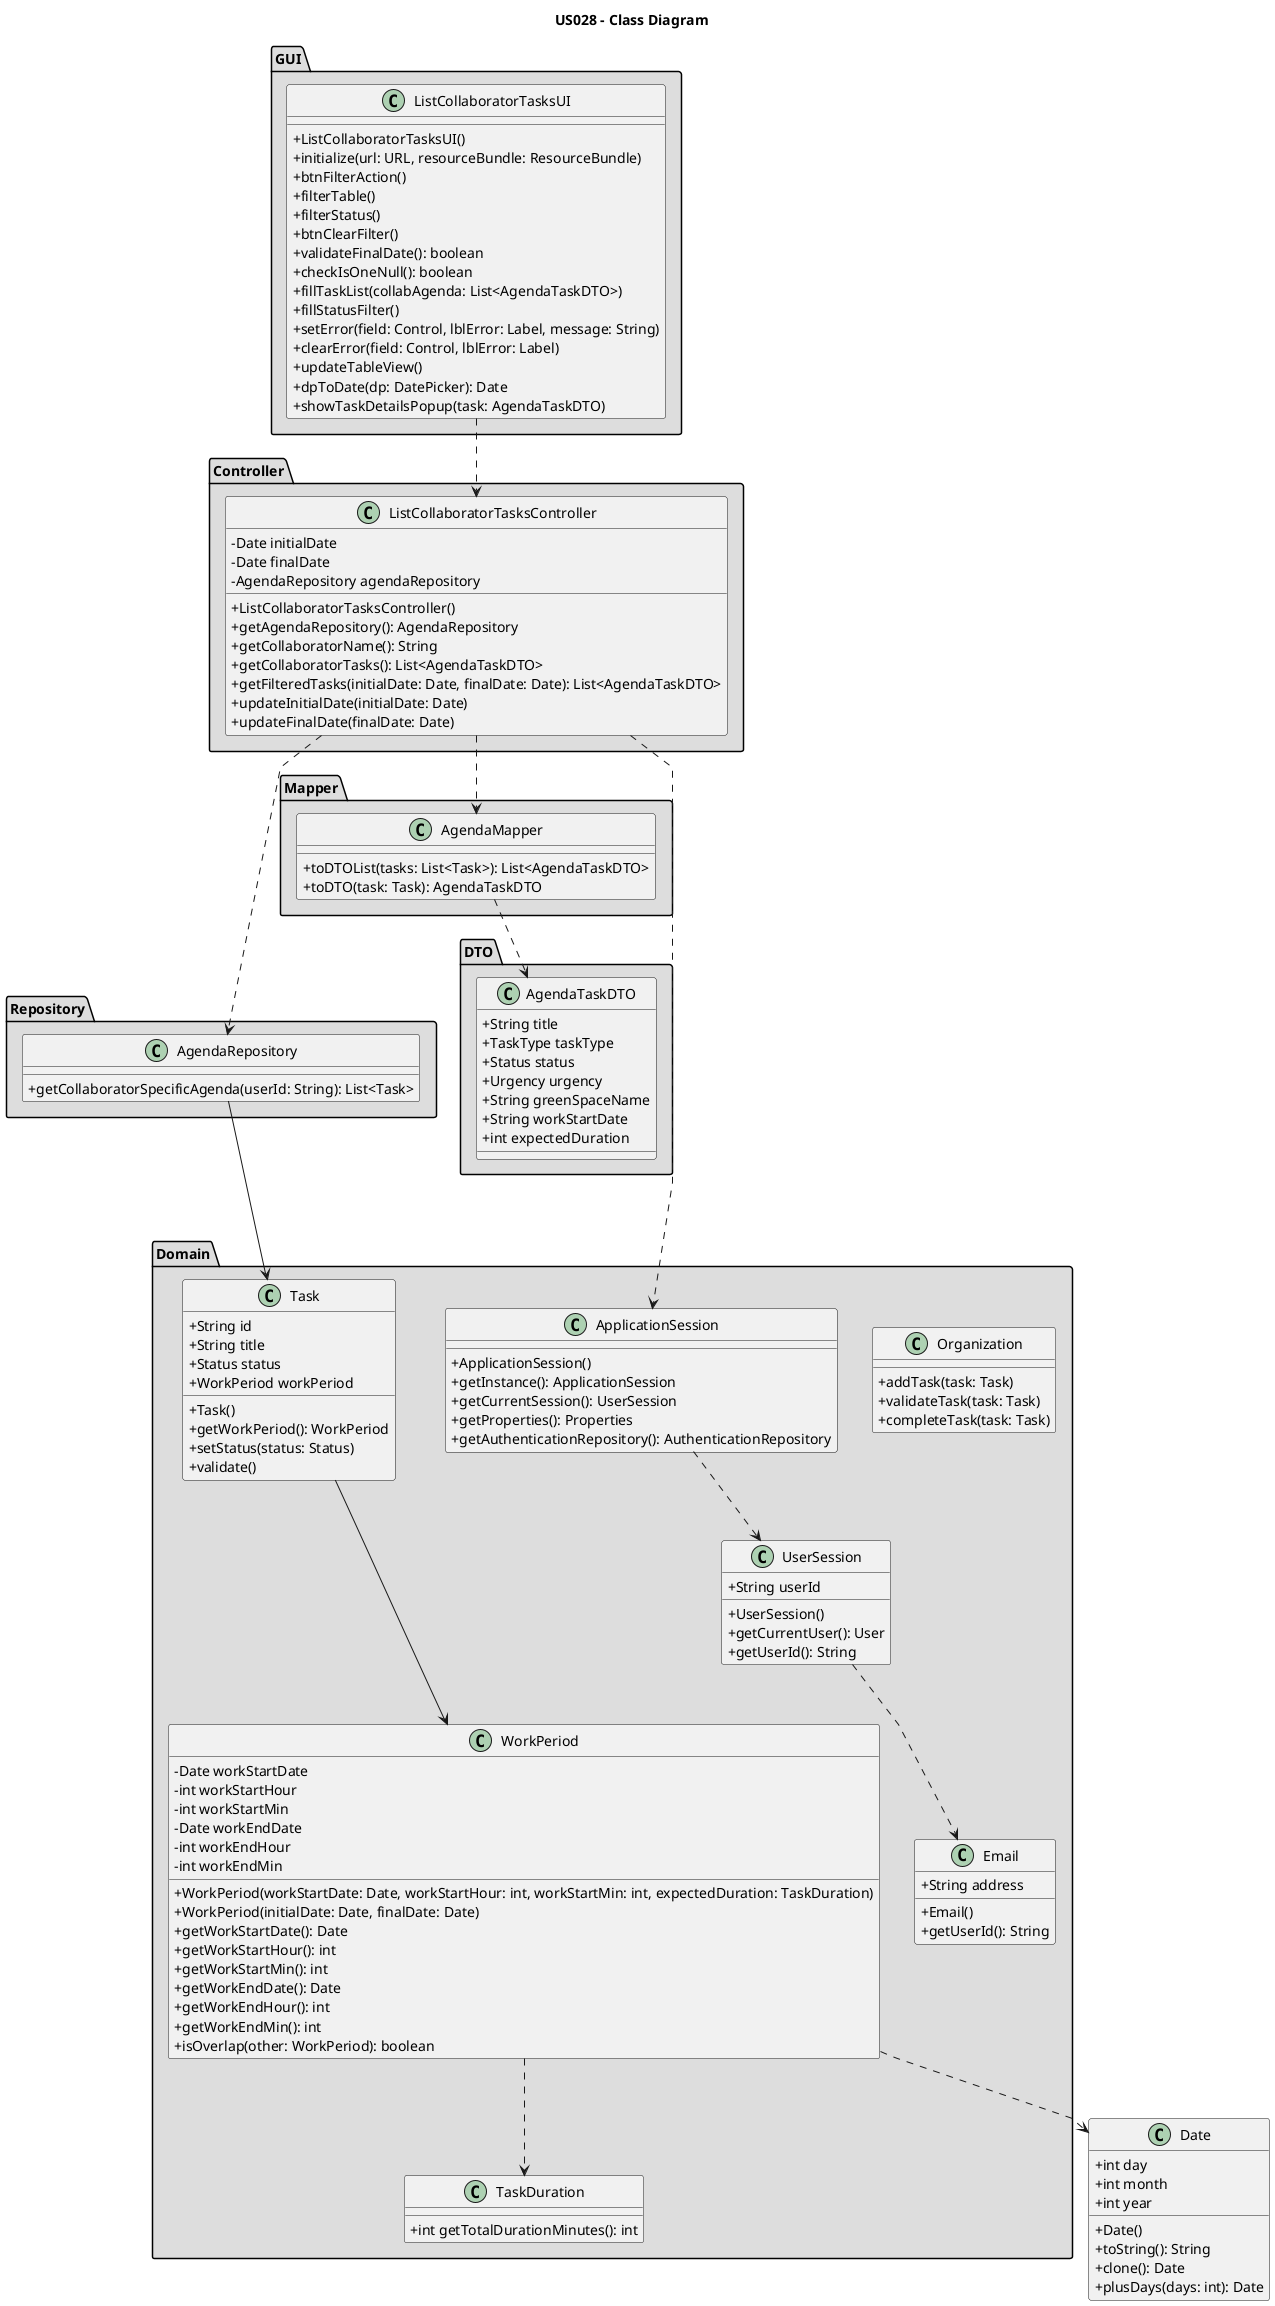 @startuml
'skinparam monochrome true
skinparam packageStyle rectangle
skinparam shadowing false
skinparam linetype polyline

skinparam classAttributeIconSize 0

title US028 - Class Diagram

package GUI <<Folder>> #DDDDDD {
    class ListCollaboratorTasksUI {
        + ListCollaboratorTasksUI()
        + initialize(url: URL, resourceBundle: ResourceBundle)
        + btnFilterAction()
        + filterTable()
        + filterStatus()
        + btnClearFilter()
        + validateFinalDate(): boolean
        + checkIsOneNull(): boolean
        + fillTaskList(collabAgenda: List<AgendaTaskDTO>)
        + fillStatusFilter()
        + setError(field: Control, lblError: Label, message: String)
        + clearError(field: Control, lblError: Label)
        + updateTableView()
        + dpToDate(dp: DatePicker): Date
        + showTaskDetailsPopup(task: AgendaTaskDTO)
    }
}

package Controller <<Folder>> #DDDDDD {
    class ListCollaboratorTasksController {
        - Date initialDate
        - Date finalDate
        - AgendaRepository agendaRepository
        + ListCollaboratorTasksController()
        + getAgendaRepository(): AgendaRepository
        + getCollaboratorName(): String
        + getCollaboratorTasks(): List<AgendaTaskDTO>
        + getFilteredTasks(initialDate: Date, finalDate: Date): List<AgendaTaskDTO>
        + updateInitialDate(initialDate: Date)
        + updateFinalDate(finalDate: Date)
    }
}

package Repository <<Folder>> #DDDDDD {
    class AgendaRepository {
        + getCollaboratorSpecificAgenda(userId: String): List<Task>
    }
}

package Mapper <<Folder>> #DDDDDD {
    class AgendaMapper {
        + toDTOList(tasks: List<Task>): List<AgendaTaskDTO>
        + toDTO(task: Task): AgendaTaskDTO
    }
}

package DTO <<Folder>> #DDDDDD {
    class AgendaTaskDTO {
        + String title
        + TaskType taskType
        + Status status
        + Urgency urgency
        + String greenSpaceName
        + String workStartDate
        + int expectedDuration
    }
}

package Domain <<Folder>> #DDDDDD {
    class Organization {
        + addTask(task: Task)
        + validateTask(task: Task)
        + completeTask(task: Task)
    }

    class Task {
        + String id
        + String title
        + Status status
        + WorkPeriod workPeriod
        + Task()
        + getWorkPeriod(): WorkPeriod
        + setStatus(status: Status)
        + validate()
    }

    class WorkPeriod {
        - Date workStartDate
        - int workStartHour
        - int workStartMin
        - Date workEndDate
        - int workEndHour
        - int workEndMin
        + WorkPeriod(workStartDate: Date, workStartHour: int, workStartMin: int, expectedDuration: TaskDuration)
        + WorkPeriod(initialDate: Date, finalDate: Date)
        + getWorkStartDate(): Date
        + getWorkStartHour(): int
        + getWorkStartMin(): int
        + getWorkEndDate(): Date
        + getWorkEndHour(): int
        + getWorkEndMin(): int
        + isOverlap(other: WorkPeriod): boolean
    }

    class TaskDuration {
        + int getTotalDurationMinutes(): int
    }

    class Email {
        + String address
        + Email()
        + getUserId(): String
    }

    class UserSession {
        + String userId
        + UserSession()
        + getCurrentUser(): User
        + getUserId(): String
    }

    class ApplicationSession {
        + ApplicationSession()
        + getInstance(): ApplicationSession
        + getCurrentSession(): UserSession
        + getProperties(): Properties
        + getAuthenticationRepository(): AuthenticationRepository
    }
}



class Date {
    + int day
    + int month
    + int year
    + Date()
    + toString(): String
    + clone(): Date
    + plusDays(days: int): Date
}

ListCollaboratorTasksUI .down.> ListCollaboratorTasksController
ListCollaboratorTasksController ...> AgendaRepository
ListCollaboratorTasksController ..> AgendaMapper
ListCollaboratorTasksController ..> ApplicationSession
AgendaRepository ---> Task
AgendaMapper ..> AgendaTaskDTO
Task ---> WorkPeriod
WorkPeriod ..> Date
WorkPeriod ..> TaskDuration
ApplicationSession ..> UserSession
UserSession .down.> Email

@enduml
